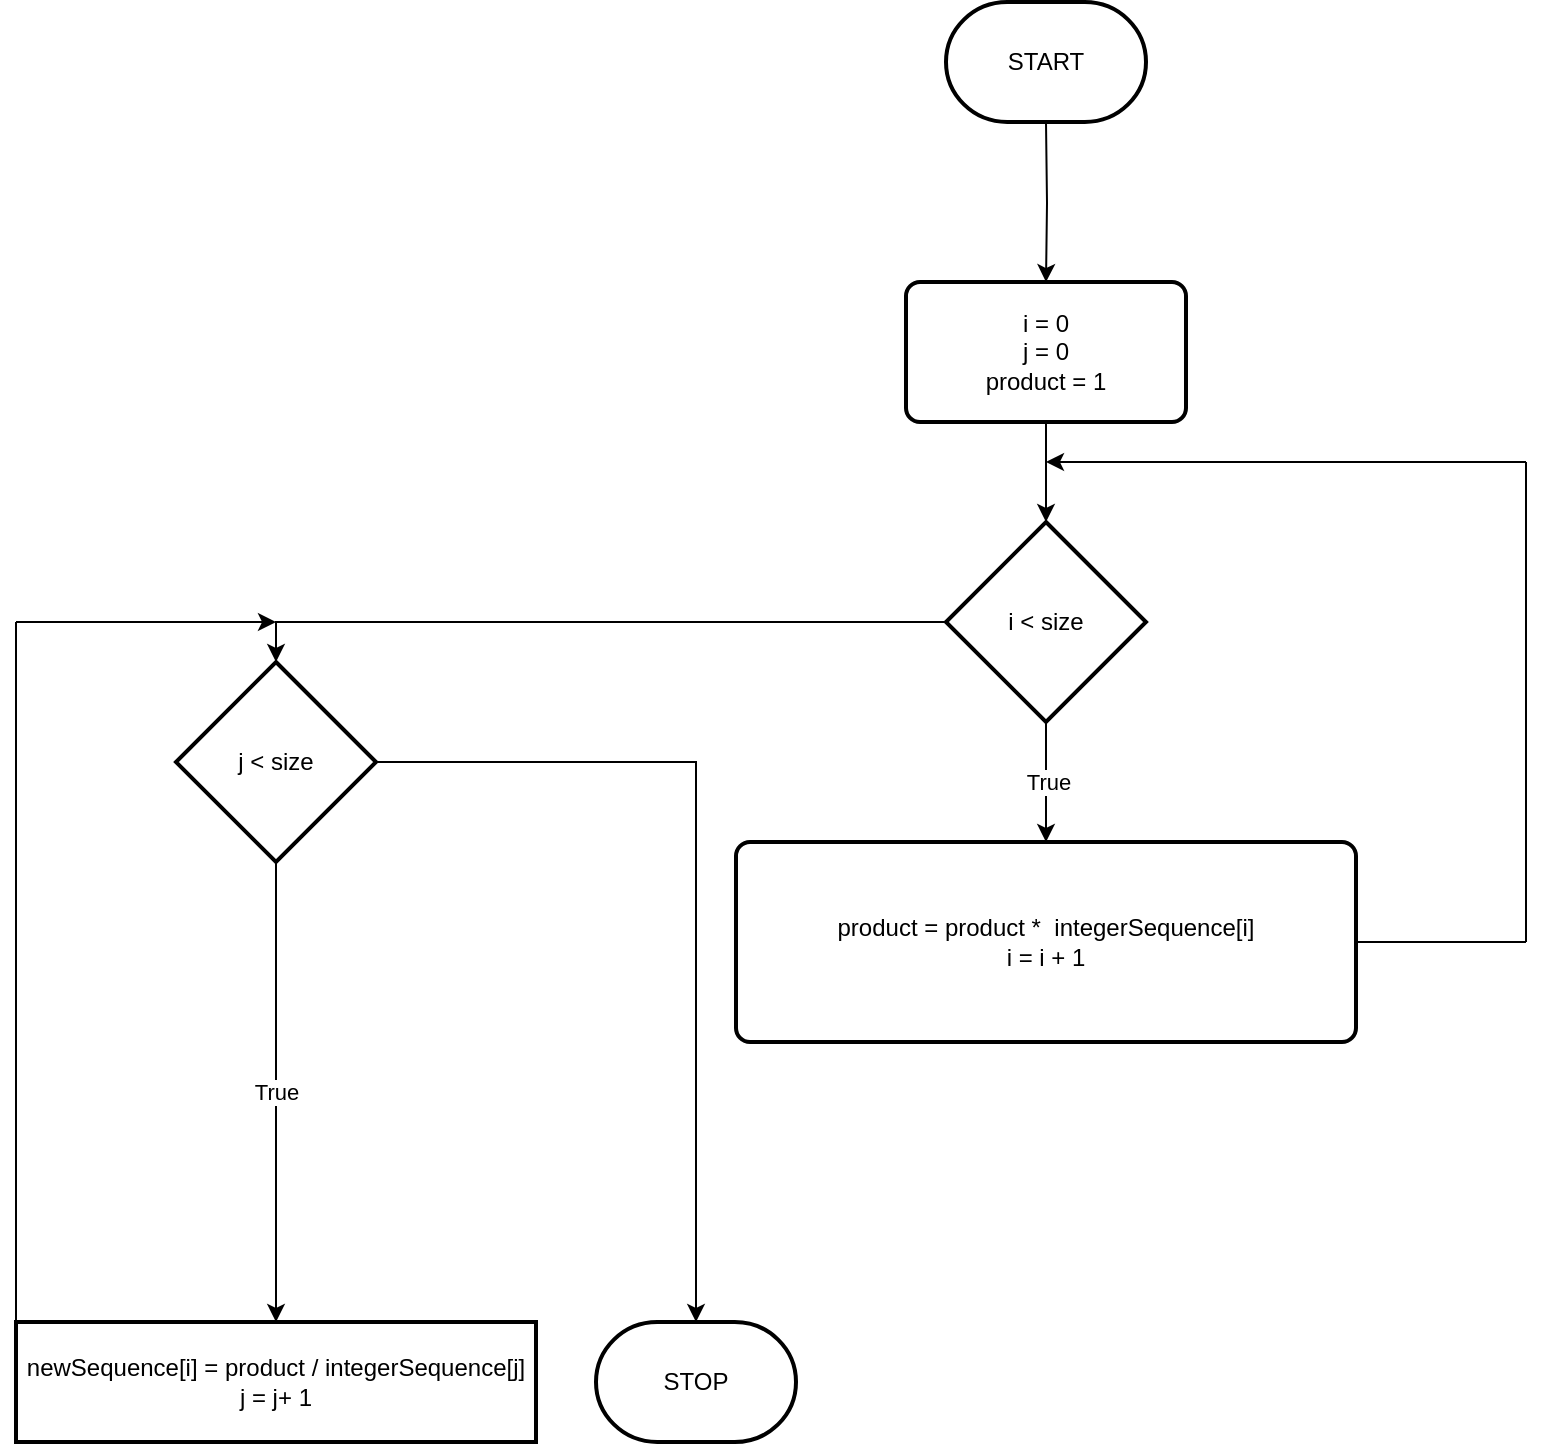 <mxfile version="20.7.2" type="github">
  <diagram id="JEgXtzGTBGGTe0W-5SNw" name="Page-1">
    <mxGraphModel dx="1261" dy="527" grid="1" gridSize="10" guides="1" tooltips="1" connect="1" arrows="1" fold="1" page="1" pageScale="1" pageWidth="850" pageHeight="1100" math="0" shadow="0">
      <root>
        <mxCell id="0" />
        <mxCell id="1" parent="0" />
        <mxCell id="dS19GPc5H33sCgKLnEqp-4" style="edgeStyle=orthogonalEdgeStyle;rounded=0;orthogonalLoop=1;jettySize=auto;html=1;entryX=0.5;entryY=0;entryDx=0;entryDy=0;" edge="1" parent="1" target="dS19GPc5H33sCgKLnEqp-3">
          <mxGeometry relative="1" as="geometry">
            <mxPoint x="565" y="130" as="sourcePoint" />
          </mxGeometry>
        </mxCell>
        <mxCell id="dS19GPc5H33sCgKLnEqp-7" style="edgeStyle=orthogonalEdgeStyle;rounded=0;orthogonalLoop=1;jettySize=auto;html=1;entryX=0.5;entryY=0;entryDx=0;entryDy=0;entryPerimeter=0;" edge="1" parent="1" source="dS19GPc5H33sCgKLnEqp-3" target="dS19GPc5H33sCgKLnEqp-6">
          <mxGeometry relative="1" as="geometry" />
        </mxCell>
        <mxCell id="dS19GPc5H33sCgKLnEqp-3" value="i = 0&lt;br&gt;j = 0&lt;br&gt;product = 1" style="rounded=1;whiteSpace=wrap;html=1;absoluteArcSize=1;arcSize=14;strokeWidth=2;" vertex="1" parent="1">
          <mxGeometry x="495" y="210" width="140" height="70" as="geometry" />
        </mxCell>
        <mxCell id="dS19GPc5H33sCgKLnEqp-9" value="True" style="edgeStyle=orthogonalEdgeStyle;rounded=0;orthogonalLoop=1;jettySize=auto;html=1;" edge="1" parent="1" source="dS19GPc5H33sCgKLnEqp-6">
          <mxGeometry relative="1" as="geometry">
            <mxPoint x="565" y="490" as="targetPoint" />
          </mxGeometry>
        </mxCell>
        <mxCell id="dS19GPc5H33sCgKLnEqp-18" style="edgeStyle=orthogonalEdgeStyle;rounded=0;orthogonalLoop=1;jettySize=auto;html=1;entryX=0.5;entryY=0;entryDx=0;entryDy=0;entryPerimeter=0;" edge="1" parent="1" source="dS19GPc5H33sCgKLnEqp-6" target="dS19GPc5H33sCgKLnEqp-17">
          <mxGeometry relative="1" as="geometry" />
        </mxCell>
        <mxCell id="dS19GPc5H33sCgKLnEqp-6" value="i &amp;lt; size" style="strokeWidth=2;html=1;shape=mxgraph.flowchart.decision;whiteSpace=wrap;" vertex="1" parent="1">
          <mxGeometry x="515" y="330" width="100" height="100" as="geometry" />
        </mxCell>
        <mxCell id="dS19GPc5H33sCgKLnEqp-11" value="product = product *&amp;nbsp; integerSequence[i]&lt;br&gt;i = i + 1" style="rounded=1;whiteSpace=wrap;html=1;absoluteArcSize=1;arcSize=14;strokeWidth=2;" vertex="1" parent="1">
          <mxGeometry x="410" y="490" width="310" height="100" as="geometry" />
        </mxCell>
        <mxCell id="dS19GPc5H33sCgKLnEqp-12" value="" style="endArrow=none;html=1;rounded=0;exitX=1;exitY=0.5;exitDx=0;exitDy=0;" edge="1" parent="1" source="dS19GPc5H33sCgKLnEqp-11">
          <mxGeometry width="50" height="50" relative="1" as="geometry">
            <mxPoint x="765" y="630" as="sourcePoint" />
            <mxPoint x="805" y="540" as="targetPoint" />
          </mxGeometry>
        </mxCell>
        <mxCell id="dS19GPc5H33sCgKLnEqp-13" value="" style="endArrow=none;html=1;rounded=0;" edge="1" parent="1">
          <mxGeometry width="50" height="50" relative="1" as="geometry">
            <mxPoint x="805" y="540" as="sourcePoint" />
            <mxPoint x="805" y="300" as="targetPoint" />
          </mxGeometry>
        </mxCell>
        <mxCell id="dS19GPc5H33sCgKLnEqp-14" value="" style="endArrow=classic;html=1;rounded=0;" edge="1" parent="1">
          <mxGeometry width="50" height="50" relative="1" as="geometry">
            <mxPoint x="805" y="300" as="sourcePoint" />
            <mxPoint x="565" y="300" as="targetPoint" />
          </mxGeometry>
        </mxCell>
        <mxCell id="dS19GPc5H33sCgKLnEqp-20" value="True" style="edgeStyle=orthogonalEdgeStyle;rounded=0;orthogonalLoop=1;jettySize=auto;html=1;" edge="1" parent="1" source="dS19GPc5H33sCgKLnEqp-17" target="dS19GPc5H33sCgKLnEqp-19">
          <mxGeometry relative="1" as="geometry" />
        </mxCell>
        <mxCell id="dS19GPc5H33sCgKLnEqp-30" style="edgeStyle=orthogonalEdgeStyle;rounded=0;orthogonalLoop=1;jettySize=auto;html=1;entryX=0.5;entryY=0;entryDx=0;entryDy=0;entryPerimeter=0;" edge="1" parent="1" source="dS19GPc5H33sCgKLnEqp-17" target="dS19GPc5H33sCgKLnEqp-29">
          <mxGeometry relative="1" as="geometry" />
        </mxCell>
        <mxCell id="dS19GPc5H33sCgKLnEqp-17" value="j &amp;lt; size" style="strokeWidth=2;html=1;shape=mxgraph.flowchart.decision;whiteSpace=wrap;" vertex="1" parent="1">
          <mxGeometry x="130" y="400" width="100" height="100" as="geometry" />
        </mxCell>
        <mxCell id="dS19GPc5H33sCgKLnEqp-19" value="newSequence[i] = product / integerSequence[j]&lt;br&gt;j = j+ 1" style="whiteSpace=wrap;html=1;strokeWidth=2;" vertex="1" parent="1">
          <mxGeometry x="50" y="730" width="260" height="60" as="geometry" />
        </mxCell>
        <mxCell id="dS19GPc5H33sCgKLnEqp-21" value="" style="endArrow=none;html=1;rounded=0;entryX=0;entryY=0.5;entryDx=0;entryDy=0;" edge="1" parent="1" target="dS19GPc5H33sCgKLnEqp-19">
          <mxGeometry width="50" height="50" relative="1" as="geometry">
            <mxPoint x="50" y="590" as="sourcePoint" />
            <mxPoint x="80" y="580" as="targetPoint" />
          </mxGeometry>
        </mxCell>
        <mxCell id="dS19GPc5H33sCgKLnEqp-24" value="" style="endArrow=none;html=1;rounded=0;" edge="1" parent="1">
          <mxGeometry width="50" height="50" relative="1" as="geometry">
            <mxPoint x="50" y="590" as="sourcePoint" />
            <mxPoint x="50" y="380" as="targetPoint" />
          </mxGeometry>
        </mxCell>
        <mxCell id="dS19GPc5H33sCgKLnEqp-27" value="" style="endArrow=classic;html=1;rounded=0;" edge="1" parent="1">
          <mxGeometry width="50" height="50" relative="1" as="geometry">
            <mxPoint x="50" y="380" as="sourcePoint" />
            <mxPoint x="180" y="380" as="targetPoint" />
          </mxGeometry>
        </mxCell>
        <mxCell id="dS19GPc5H33sCgKLnEqp-29" value="STOP" style="strokeWidth=2;html=1;shape=mxgraph.flowchart.terminator;whiteSpace=wrap;" vertex="1" parent="1">
          <mxGeometry x="340" y="730" width="100" height="60" as="geometry" />
        </mxCell>
        <mxCell id="dS19GPc5H33sCgKLnEqp-31" value="START" style="strokeWidth=2;html=1;shape=mxgraph.flowchart.terminator;whiteSpace=wrap;" vertex="1" parent="1">
          <mxGeometry x="515" y="70" width="100" height="60" as="geometry" />
        </mxCell>
      </root>
    </mxGraphModel>
  </diagram>
</mxfile>
